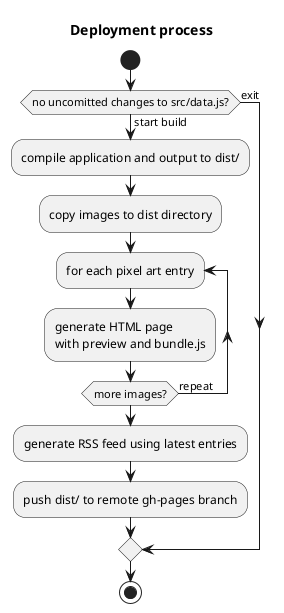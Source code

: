 @startuml

title Deployment process

start
if (no uncomitted changes to src/data.js?) then (start build)
  :compile application and output to dist/;
  :copy images to dist directory;
  repeat :for each pixel art entry;
    :generate HTML page 
    with preview and bundle.js;
  repeat while (more images?) is (repeat)
  :generate RSS feed using latest entries;
  :push dist/ to remote gh-pages branch;
else (exit)
endif

stop

@enduml
